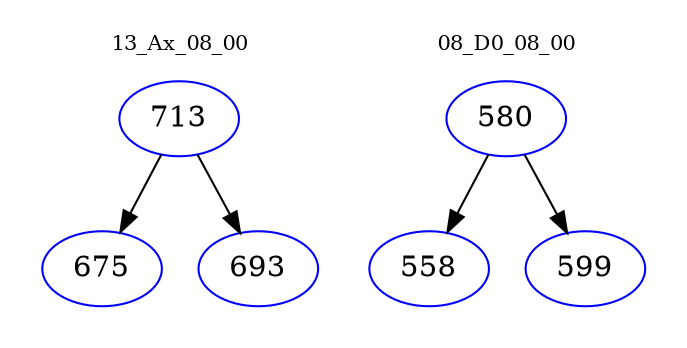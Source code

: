 digraph{
subgraph cluster_0 {
color = white
label = "13_Ax_08_00";
fontsize=10;
T0_713 [label="713", color="blue"]
T0_713 -> T0_675 [color="black"]
T0_675 [label="675", color="blue"]
T0_713 -> T0_693 [color="black"]
T0_693 [label="693", color="blue"]
}
subgraph cluster_1 {
color = white
label = "08_D0_08_00";
fontsize=10;
T1_580 [label="580", color="blue"]
T1_580 -> T1_558 [color="black"]
T1_558 [label="558", color="blue"]
T1_580 -> T1_599 [color="black"]
T1_599 [label="599", color="blue"]
}
}

